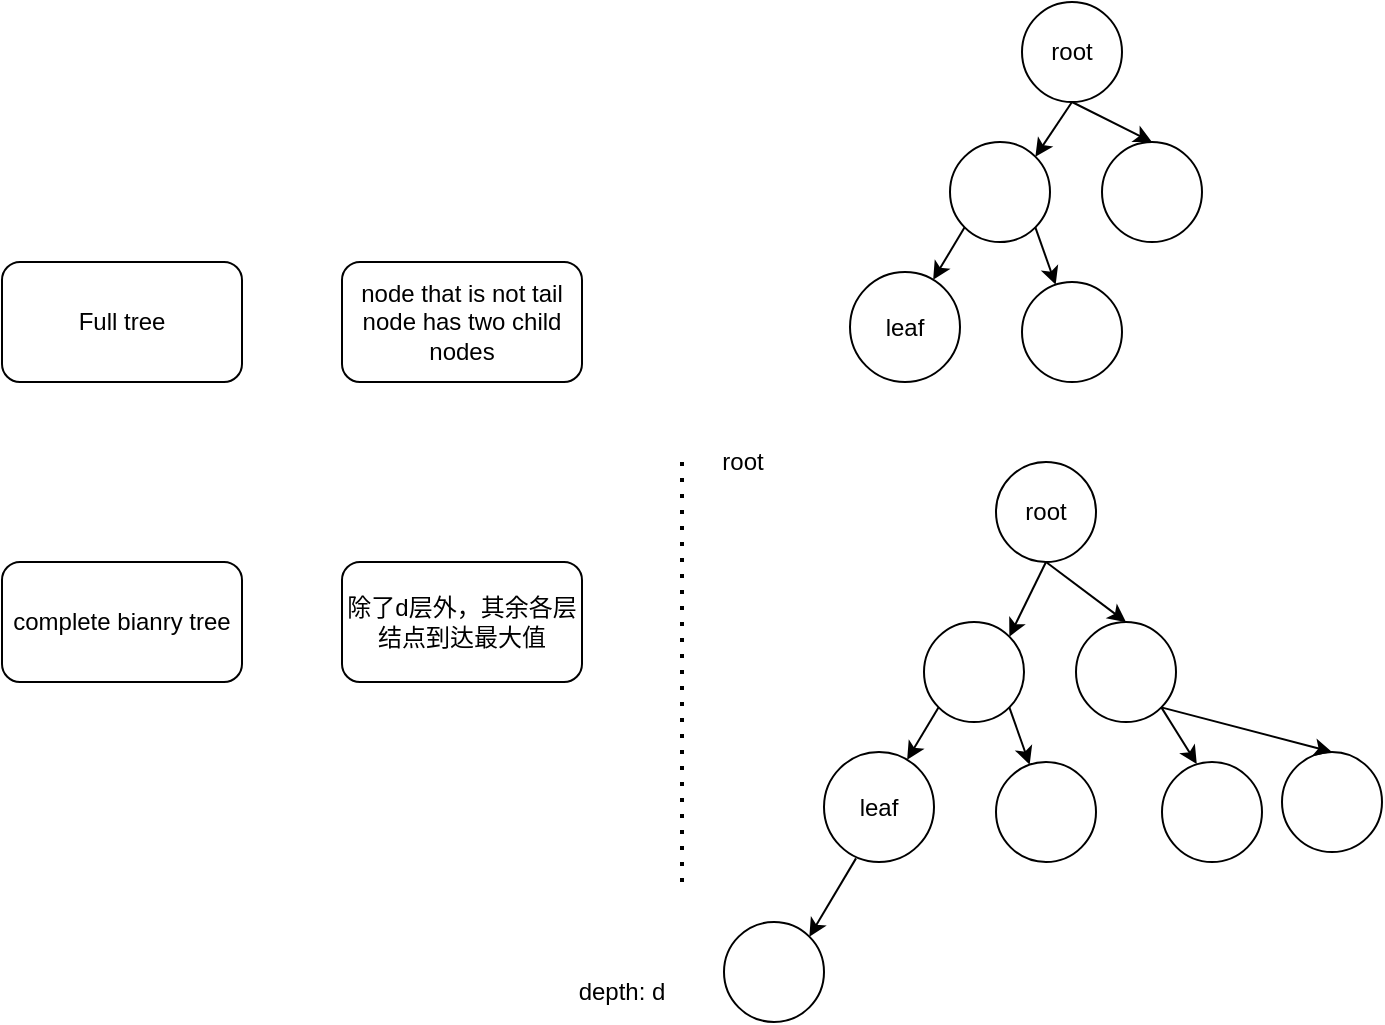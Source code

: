 <mxfile version="17.2.4" type="device"><diagram id="8t9nFC24o9viB1Kh5I4d" name="第 1 页"><mxGraphModel dx="1865" dy="1818" grid="1" gridSize="10" guides="1" tooltips="1" connect="1" arrows="1" fold="1" page="1" pageScale="1" pageWidth="827" pageHeight="1169" math="0" shadow="0"><root><mxCell id="0"/><mxCell id="1" parent="0"/><mxCell id="BPspnCpg-7UqYRJNEu_g-1" value="Full tree" style="rounded=1;whiteSpace=wrap;html=1;" vertex="1" parent="1"><mxGeometry x="-60" y="60" width="120" height="60" as="geometry"/></mxCell><mxCell id="BPspnCpg-7UqYRJNEu_g-2" value="root" style="ellipse;whiteSpace=wrap;html=1;aspect=fixed;" vertex="1" parent="1"><mxGeometry x="450" y="-70" width="50" height="50" as="geometry"/></mxCell><mxCell id="BPspnCpg-7UqYRJNEu_g-4" value="leaf" style="ellipse;whiteSpace=wrap;html=1;aspect=fixed;" vertex="1" parent="1"><mxGeometry x="364" y="65" width="55" height="55" as="geometry"/></mxCell><mxCell id="BPspnCpg-7UqYRJNEu_g-5" value="" style="ellipse;whiteSpace=wrap;html=1;aspect=fixed;" vertex="1" parent="1"><mxGeometry x="490" width="50" height="50" as="geometry"/></mxCell><mxCell id="BPspnCpg-7UqYRJNEu_g-6" value="" style="ellipse;whiteSpace=wrap;html=1;aspect=fixed;" vertex="1" parent="1"><mxGeometry x="414" width="50" height="50" as="geometry"/></mxCell><mxCell id="BPspnCpg-7UqYRJNEu_g-8" value="" style="endArrow=classic;html=1;rounded=0;exitX=0.5;exitY=1;exitDx=0;exitDy=0;entryX=1;entryY=0;entryDx=0;entryDy=0;" edge="1" parent="1" source="BPspnCpg-7UqYRJNEu_g-2" target="BPspnCpg-7UqYRJNEu_g-6"><mxGeometry width="50" height="50" relative="1" as="geometry"><mxPoint x="390" y="160" as="sourcePoint"/><mxPoint x="440" y="110" as="targetPoint"/></mxGeometry></mxCell><mxCell id="BPspnCpg-7UqYRJNEu_g-9" value="" style="endArrow=classic;html=1;rounded=0;exitX=0.5;exitY=1;exitDx=0;exitDy=0;entryX=0.5;entryY=0;entryDx=0;entryDy=0;" edge="1" parent="1" source="BPspnCpg-7UqYRJNEu_g-2" target="BPspnCpg-7UqYRJNEu_g-5"><mxGeometry width="50" height="50" relative="1" as="geometry"><mxPoint x="485" y="-10" as="sourcePoint"/><mxPoint x="452.678" y="17.322" as="targetPoint"/></mxGeometry></mxCell><mxCell id="BPspnCpg-7UqYRJNEu_g-10" value="" style="endArrow=classic;html=1;rounded=0;exitX=0;exitY=1;exitDx=0;exitDy=0;" edge="1" parent="1" source="BPspnCpg-7UqYRJNEu_g-6" target="BPspnCpg-7UqYRJNEu_g-4"><mxGeometry width="50" height="50" relative="1" as="geometry"><mxPoint x="485" y="-10" as="sourcePoint"/><mxPoint x="466.678" y="17.322" as="targetPoint"/></mxGeometry></mxCell><mxCell id="BPspnCpg-7UqYRJNEu_g-12" value="" style="ellipse;whiteSpace=wrap;html=1;aspect=fixed;" vertex="1" parent="1"><mxGeometry x="450" y="70" width="50" height="50" as="geometry"/></mxCell><mxCell id="BPspnCpg-7UqYRJNEu_g-13" value="" style="endArrow=classic;html=1;rounded=0;exitX=1;exitY=1;exitDx=0;exitDy=0;" edge="1" parent="1" source="BPspnCpg-7UqYRJNEu_g-6" target="BPspnCpg-7UqYRJNEu_g-12"><mxGeometry width="50" height="50" relative="1" as="geometry"><mxPoint x="390" y="160" as="sourcePoint"/><mxPoint x="440" y="110" as="targetPoint"/></mxGeometry></mxCell><mxCell id="BPspnCpg-7UqYRJNEu_g-14" value="node that is not tail node has two child nodes" style="rounded=1;whiteSpace=wrap;html=1;" vertex="1" parent="1"><mxGeometry x="110" y="60" width="120" height="60" as="geometry"/></mxCell><mxCell id="BPspnCpg-7UqYRJNEu_g-16" value="complete bianry tree" style="rounded=1;whiteSpace=wrap;html=1;" vertex="1" parent="1"><mxGeometry x="-60" y="210" width="120" height="60" as="geometry"/></mxCell><mxCell id="BPspnCpg-7UqYRJNEu_g-18" value="" style="ellipse;whiteSpace=wrap;html=1;aspect=fixed;" vertex="1" parent="1"><mxGeometry x="580" y="305" width="50" height="50" as="geometry"/></mxCell><mxCell id="BPspnCpg-7UqYRJNEu_g-20" value="" style="ellipse;whiteSpace=wrap;html=1;aspect=fixed;" vertex="1" parent="1"><mxGeometry x="520" y="310" width="50" height="50" as="geometry"/></mxCell><mxCell id="BPspnCpg-7UqYRJNEu_g-21" value="" style="ellipse;whiteSpace=wrap;html=1;aspect=fixed;" vertex="1" parent="1"><mxGeometry x="301" y="390" width="50" height="50" as="geometry"/></mxCell><mxCell id="BPspnCpg-7UqYRJNEu_g-33" value="root" style="ellipse;whiteSpace=wrap;html=1;aspect=fixed;" vertex="1" parent="1"><mxGeometry x="437" y="160" width="50" height="50" as="geometry"/></mxCell><mxCell id="BPspnCpg-7UqYRJNEu_g-34" value="leaf" style="ellipse;whiteSpace=wrap;html=1;aspect=fixed;" vertex="1" parent="1"><mxGeometry x="351" y="305" width="55" height="55" as="geometry"/></mxCell><mxCell id="BPspnCpg-7UqYRJNEu_g-35" value="" style="ellipse;whiteSpace=wrap;html=1;aspect=fixed;" vertex="1" parent="1"><mxGeometry x="477" y="240" width="50" height="50" as="geometry"/></mxCell><mxCell id="BPspnCpg-7UqYRJNEu_g-36" value="" style="ellipse;whiteSpace=wrap;html=1;aspect=fixed;" vertex="1" parent="1"><mxGeometry x="401" y="240" width="50" height="50" as="geometry"/></mxCell><mxCell id="BPspnCpg-7UqYRJNEu_g-37" value="" style="endArrow=classic;html=1;rounded=0;exitX=0.5;exitY=1;exitDx=0;exitDy=0;entryX=1;entryY=0;entryDx=0;entryDy=0;" edge="1" parent="1" source="BPspnCpg-7UqYRJNEu_g-33" target="BPspnCpg-7UqYRJNEu_g-36"><mxGeometry width="50" height="50" relative="1" as="geometry"><mxPoint x="377" y="400" as="sourcePoint"/><mxPoint x="427" y="350" as="targetPoint"/></mxGeometry></mxCell><mxCell id="BPspnCpg-7UqYRJNEu_g-38" value="" style="endArrow=classic;html=1;rounded=0;exitX=0.5;exitY=1;exitDx=0;exitDy=0;entryX=0.5;entryY=0;entryDx=0;entryDy=0;" edge="1" parent="1" source="BPspnCpg-7UqYRJNEu_g-33" target="BPspnCpg-7UqYRJNEu_g-35"><mxGeometry width="50" height="50" relative="1" as="geometry"><mxPoint x="472" y="230" as="sourcePoint"/><mxPoint x="439.678" y="257.322" as="targetPoint"/></mxGeometry></mxCell><mxCell id="BPspnCpg-7UqYRJNEu_g-39" value="" style="endArrow=classic;html=1;rounded=0;exitX=0;exitY=1;exitDx=0;exitDy=0;" edge="1" parent="1" source="BPspnCpg-7UqYRJNEu_g-36" target="BPspnCpg-7UqYRJNEu_g-34"><mxGeometry width="50" height="50" relative="1" as="geometry"><mxPoint x="472" y="230" as="sourcePoint"/><mxPoint x="453.678" y="257.322" as="targetPoint"/></mxGeometry></mxCell><mxCell id="BPspnCpg-7UqYRJNEu_g-40" value="" style="ellipse;whiteSpace=wrap;html=1;aspect=fixed;" vertex="1" parent="1"><mxGeometry x="437" y="310" width="50" height="50" as="geometry"/></mxCell><mxCell id="BPspnCpg-7UqYRJNEu_g-41" value="" style="endArrow=classic;html=1;rounded=0;exitX=1;exitY=1;exitDx=0;exitDy=0;" edge="1" parent="1" source="BPspnCpg-7UqYRJNEu_g-36" target="BPspnCpg-7UqYRJNEu_g-40"><mxGeometry width="50" height="50" relative="1" as="geometry"><mxPoint x="377" y="400" as="sourcePoint"/><mxPoint x="427" y="350" as="targetPoint"/></mxGeometry></mxCell><mxCell id="BPspnCpg-7UqYRJNEu_g-43" value="" style="endArrow=classic;html=1;rounded=0;exitX=1;exitY=1;exitDx=0;exitDy=0;entryX=0.348;entryY=0.02;entryDx=0;entryDy=0;entryPerimeter=0;" edge="1" parent="1" source="BPspnCpg-7UqYRJNEu_g-35" target="BPspnCpg-7UqYRJNEu_g-20"><mxGeometry width="50" height="50" relative="1" as="geometry"><mxPoint x="466.678" y="52.678" as="sourcePoint"/><mxPoint x="476.822" y="81.375" as="targetPoint"/></mxGeometry></mxCell><mxCell id="BPspnCpg-7UqYRJNEu_g-44" value="" style="endArrow=classic;html=1;rounded=0;exitX=1;exitY=1;exitDx=0;exitDy=0;entryX=0.5;entryY=0;entryDx=0;entryDy=0;" edge="1" parent="1" source="BPspnCpg-7UqYRJNEu_g-35" target="BPspnCpg-7UqYRJNEu_g-18"><mxGeometry width="50" height="50" relative="1" as="geometry"><mxPoint x="476.678" y="62.678" as="sourcePoint"/><mxPoint x="486.822" y="91.375" as="targetPoint"/></mxGeometry></mxCell><mxCell id="BPspnCpg-7UqYRJNEu_g-45" value="" style="endArrow=classic;html=1;rounded=0;exitX=0.291;exitY=0.967;exitDx=0;exitDy=0;entryX=1;entryY=0;entryDx=0;entryDy=0;exitPerimeter=0;" edge="1" parent="1" source="BPspnCpg-7UqYRJNEu_g-34" target="BPspnCpg-7UqYRJNEu_g-21"><mxGeometry width="50" height="50" relative="1" as="geometry"><mxPoint x="418.322" y="292.678" as="sourcePoint"/><mxPoint x="402.506" y="318.834" as="targetPoint"/></mxGeometry></mxCell><mxCell id="BPspnCpg-7UqYRJNEu_g-46" value="" style="endArrow=none;dashed=1;html=1;dashPattern=1 3;strokeWidth=2;rounded=0;" edge="1" parent="1"><mxGeometry width="50" height="50" relative="1" as="geometry"><mxPoint x="280" y="370" as="sourcePoint"/><mxPoint x="280" y="160" as="targetPoint"/></mxGeometry></mxCell><mxCell id="BPspnCpg-7UqYRJNEu_g-47" value="root" style="text;html=1;align=center;verticalAlign=middle;resizable=0;points=[];autosize=1;strokeColor=none;fillColor=none;" vertex="1" parent="1"><mxGeometry x="290" y="150" width="40" height="20" as="geometry"/></mxCell><mxCell id="BPspnCpg-7UqYRJNEu_g-48" value="depth: d" style="text;html=1;strokeColor=none;fillColor=none;align=center;verticalAlign=middle;whiteSpace=wrap;rounded=0;" vertex="1" parent="1"><mxGeometry x="220" y="410" width="60" height="30" as="geometry"/></mxCell><mxCell id="BPspnCpg-7UqYRJNEu_g-49" value="除了d层外，其余各层结点到达最大值" style="rounded=1;whiteSpace=wrap;html=1;" vertex="1" parent="1"><mxGeometry x="110" y="210" width="120" height="60" as="geometry"/></mxCell></root></mxGraphModel></diagram></mxfile>